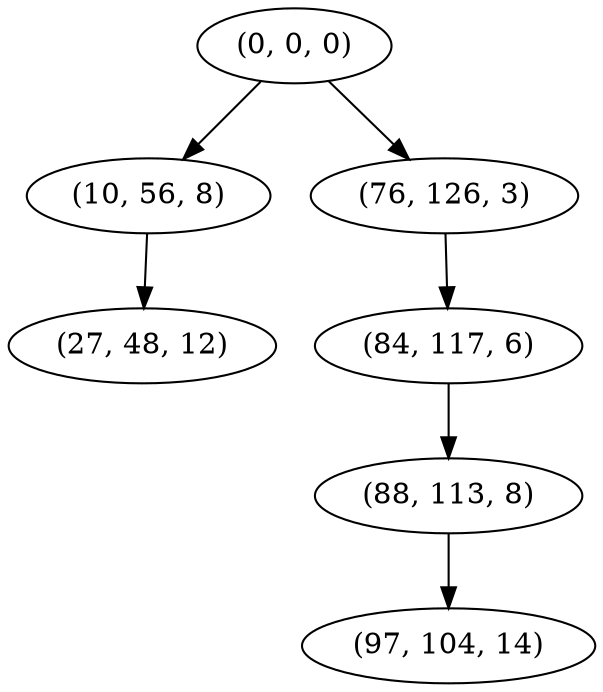 digraph tree {
    "(0, 0, 0)";
    "(10, 56, 8)";
    "(27, 48, 12)";
    "(76, 126, 3)";
    "(84, 117, 6)";
    "(88, 113, 8)";
    "(97, 104, 14)";
    "(0, 0, 0)" -> "(10, 56, 8)";
    "(0, 0, 0)" -> "(76, 126, 3)";
    "(10, 56, 8)" -> "(27, 48, 12)";
    "(76, 126, 3)" -> "(84, 117, 6)";
    "(84, 117, 6)" -> "(88, 113, 8)";
    "(88, 113, 8)" -> "(97, 104, 14)";
}
